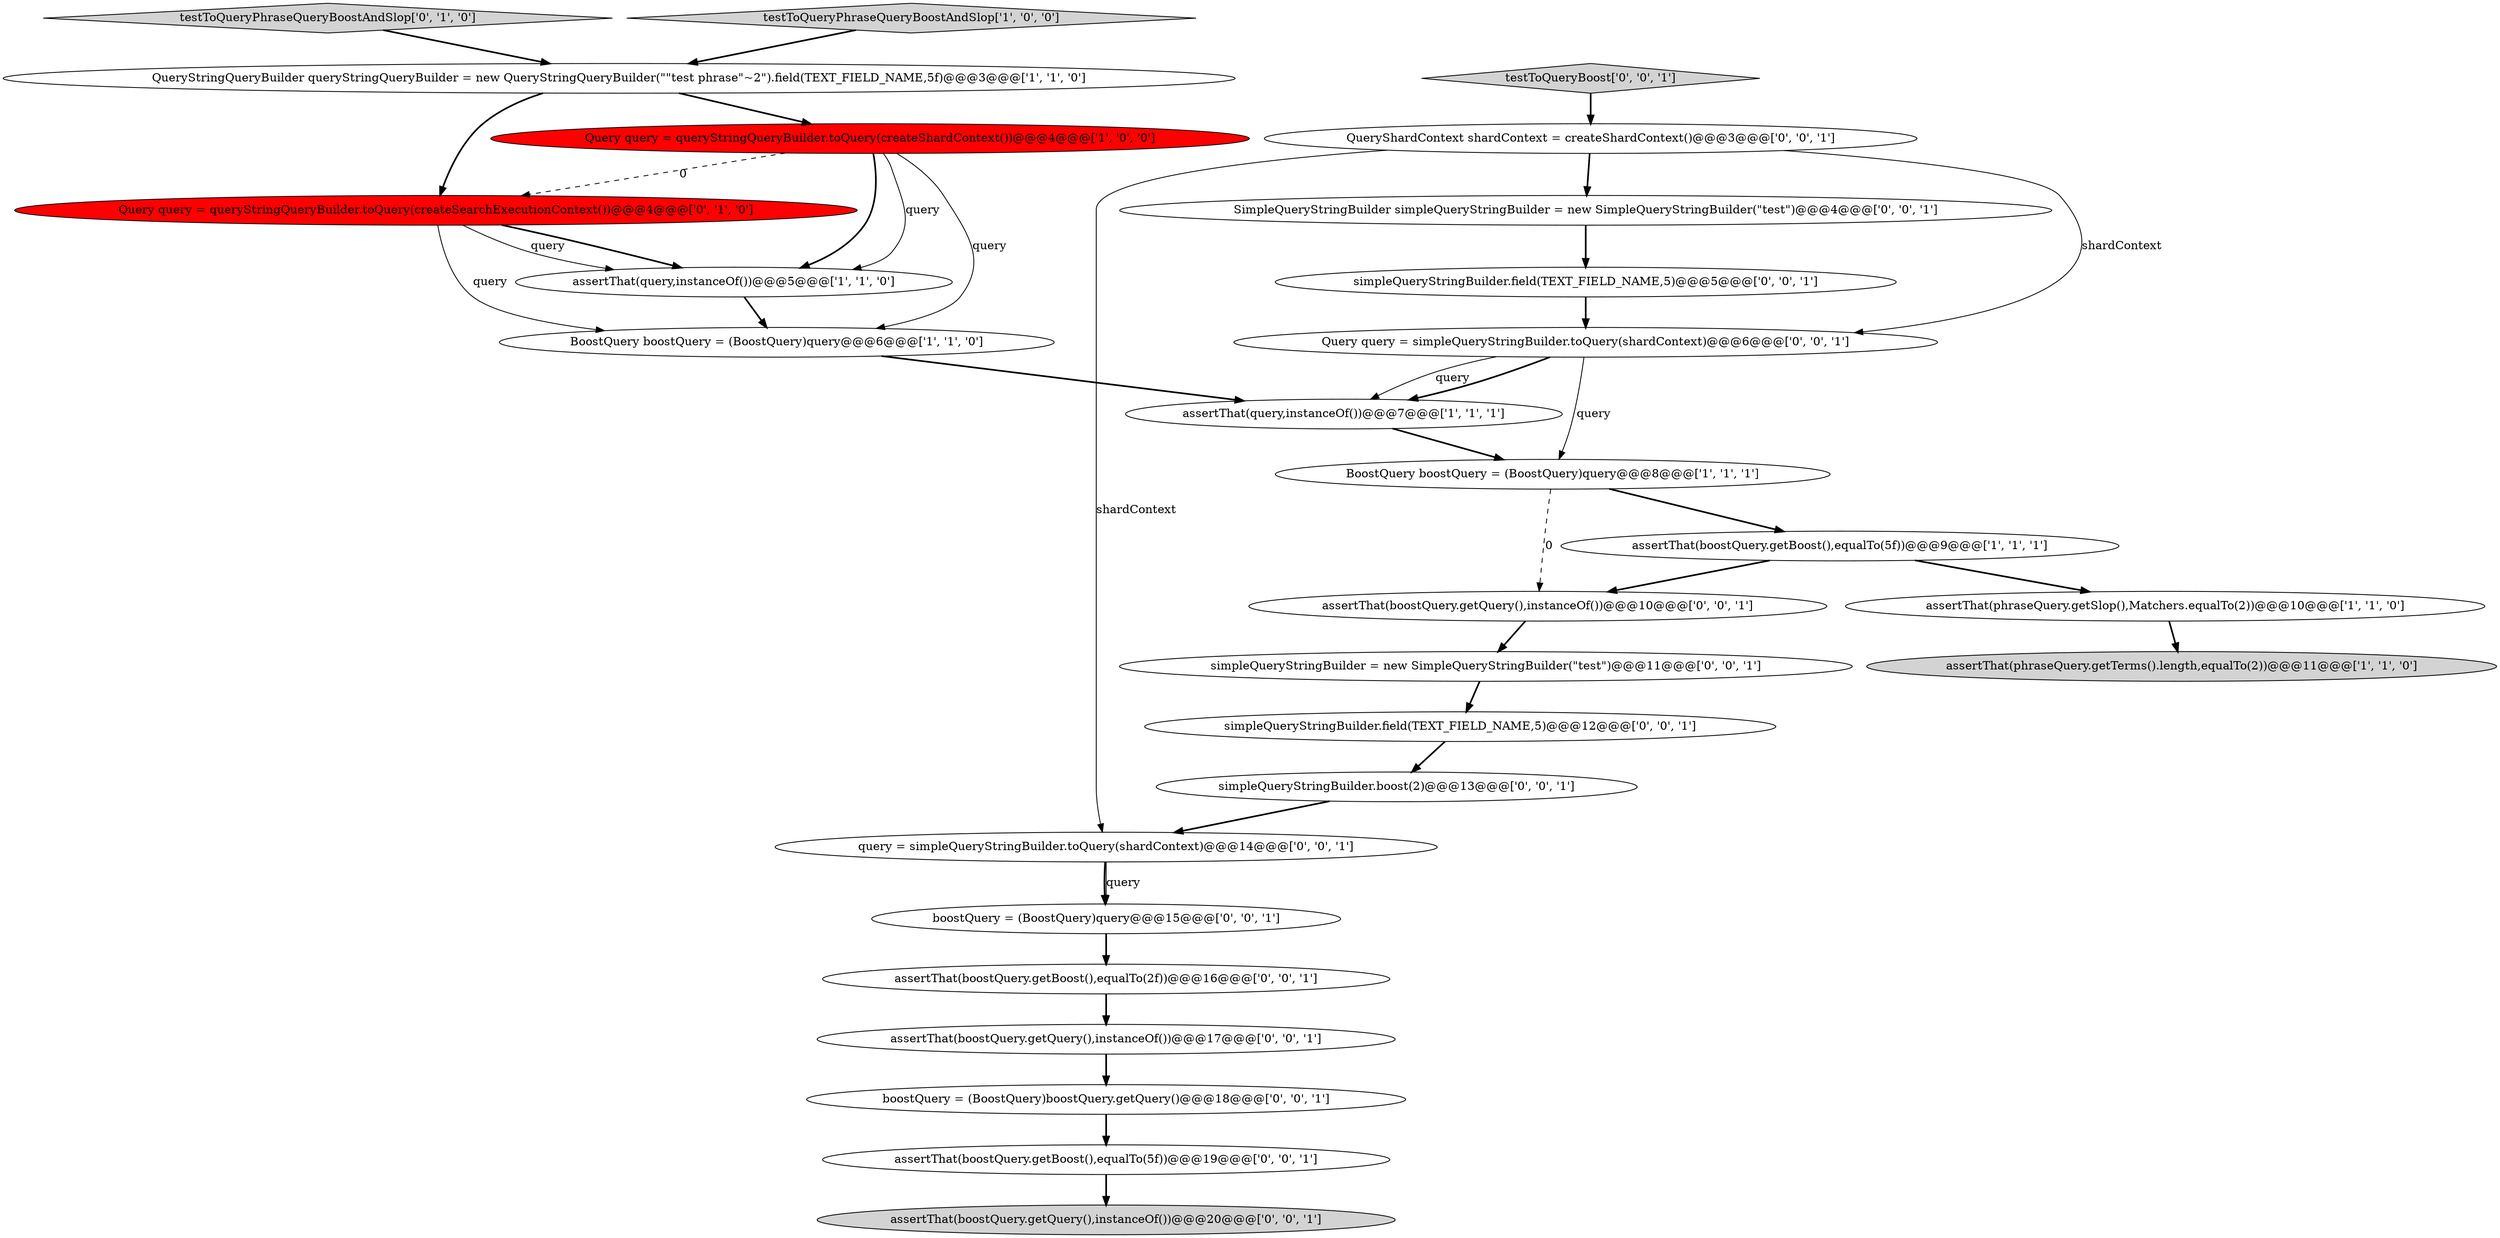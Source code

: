 digraph {
5 [style = filled, label = "Query query = queryStringQueryBuilder.toQuery(createShardContext())@@@4@@@['1', '0', '0']", fillcolor = red, shape = ellipse image = "AAA1AAABBB1BBB"];
2 [style = filled, label = "assertThat(boostQuery.getBoost(),equalTo(5f))@@@9@@@['1', '1', '1']", fillcolor = white, shape = ellipse image = "AAA0AAABBB1BBB"];
21 [style = filled, label = "assertThat(boostQuery.getQuery(),instanceOf())@@@10@@@['0', '0', '1']", fillcolor = white, shape = ellipse image = "AAA0AAABBB3BBB"];
13 [style = filled, label = "assertThat(boostQuery.getBoost(),equalTo(2f))@@@16@@@['0', '0', '1']", fillcolor = white, shape = ellipse image = "AAA0AAABBB3BBB"];
11 [style = filled, label = "testToQueryPhraseQueryBoostAndSlop['0', '1', '0']", fillcolor = lightgray, shape = diamond image = "AAA0AAABBB2BBB"];
6 [style = filled, label = "testToQueryPhraseQueryBoostAndSlop['1', '0', '0']", fillcolor = lightgray, shape = diamond image = "AAA0AAABBB1BBB"];
27 [style = filled, label = "query = simpleQueryStringBuilder.toQuery(shardContext)@@@14@@@['0', '0', '1']", fillcolor = white, shape = ellipse image = "AAA0AAABBB3BBB"];
14 [style = filled, label = "simpleQueryStringBuilder.field(TEXT_FIELD_NAME,5)@@@5@@@['0', '0', '1']", fillcolor = white, shape = ellipse image = "AAA0AAABBB3BBB"];
3 [style = filled, label = "assertThat(phraseQuery.getSlop(),Matchers.equalTo(2))@@@10@@@['1', '1', '0']", fillcolor = white, shape = ellipse image = "AAA0AAABBB1BBB"];
19 [style = filled, label = "assertThat(boostQuery.getQuery(),instanceOf())@@@17@@@['0', '0', '1']", fillcolor = white, shape = ellipse image = "AAA0AAABBB3BBB"];
12 [style = filled, label = "simpleQueryStringBuilder = new SimpleQueryStringBuilder(\"test\")@@@11@@@['0', '0', '1']", fillcolor = white, shape = ellipse image = "AAA0AAABBB3BBB"];
4 [style = filled, label = "assertThat(query,instanceOf())@@@5@@@['1', '1', '0']", fillcolor = white, shape = ellipse image = "AAA0AAABBB1BBB"];
25 [style = filled, label = "assertThat(boostQuery.getBoost(),equalTo(5f))@@@19@@@['0', '0', '1']", fillcolor = white, shape = ellipse image = "AAA0AAABBB3BBB"];
10 [style = filled, label = "Query query = queryStringQueryBuilder.toQuery(createSearchExecutionContext())@@@4@@@['0', '1', '0']", fillcolor = red, shape = ellipse image = "AAA1AAABBB2BBB"];
9 [style = filled, label = "assertThat(query,instanceOf())@@@7@@@['1', '1', '1']", fillcolor = white, shape = ellipse image = "AAA0AAABBB1BBB"];
16 [style = filled, label = "boostQuery = (BoostQuery)query@@@15@@@['0', '0', '1']", fillcolor = white, shape = ellipse image = "AAA0AAABBB3BBB"];
8 [style = filled, label = "BoostQuery boostQuery = (BoostQuery)query@@@6@@@['1', '1', '0']", fillcolor = white, shape = ellipse image = "AAA0AAABBB1BBB"];
22 [style = filled, label = "testToQueryBoost['0', '0', '1']", fillcolor = lightgray, shape = diamond image = "AAA0AAABBB3BBB"];
26 [style = filled, label = "SimpleQueryStringBuilder simpleQueryStringBuilder = new SimpleQueryStringBuilder(\"test\")@@@4@@@['0', '0', '1']", fillcolor = white, shape = ellipse image = "AAA0AAABBB3BBB"];
24 [style = filled, label = "QueryShardContext shardContext = createShardContext()@@@3@@@['0', '0', '1']", fillcolor = white, shape = ellipse image = "AAA0AAABBB3BBB"];
23 [style = filled, label = "simpleQueryStringBuilder.field(TEXT_FIELD_NAME,5)@@@12@@@['0', '0', '1']", fillcolor = white, shape = ellipse image = "AAA0AAABBB3BBB"];
7 [style = filled, label = "QueryStringQueryBuilder queryStringQueryBuilder = new QueryStringQueryBuilder(\"\"test phrase\"~2\").field(TEXT_FIELD_NAME,5f)@@@3@@@['1', '1', '0']", fillcolor = white, shape = ellipse image = "AAA0AAABBB1BBB"];
18 [style = filled, label = "assertThat(boostQuery.getQuery(),instanceOf())@@@20@@@['0', '0', '1']", fillcolor = lightgray, shape = ellipse image = "AAA0AAABBB3BBB"];
0 [style = filled, label = "BoostQuery boostQuery = (BoostQuery)query@@@8@@@['1', '1', '1']", fillcolor = white, shape = ellipse image = "AAA0AAABBB1BBB"];
20 [style = filled, label = "boostQuery = (BoostQuery)boostQuery.getQuery()@@@18@@@['0', '0', '1']", fillcolor = white, shape = ellipse image = "AAA0AAABBB3BBB"];
1 [style = filled, label = "assertThat(phraseQuery.getTerms().length,equalTo(2))@@@11@@@['1', '1', '0']", fillcolor = lightgray, shape = ellipse image = "AAA0AAABBB1BBB"];
17 [style = filled, label = "simpleQueryStringBuilder.boost(2)@@@13@@@['0', '0', '1']", fillcolor = white, shape = ellipse image = "AAA0AAABBB3BBB"];
15 [style = filled, label = "Query query = simpleQueryStringBuilder.toQuery(shardContext)@@@6@@@['0', '0', '1']", fillcolor = white, shape = ellipse image = "AAA0AAABBB3BBB"];
16->13 [style = bold, label=""];
9->0 [style = bold, label=""];
3->1 [style = bold, label=""];
7->10 [style = bold, label=""];
24->27 [style = solid, label="shardContext"];
19->20 [style = bold, label=""];
2->3 [style = bold, label=""];
0->2 [style = bold, label=""];
25->18 [style = bold, label=""];
26->14 [style = bold, label=""];
5->4 [style = solid, label="query"];
27->16 [style = bold, label=""];
20->25 [style = bold, label=""];
21->12 [style = bold, label=""];
15->0 [style = solid, label="query"];
24->26 [style = bold, label=""];
7->5 [style = bold, label=""];
13->19 [style = bold, label=""];
15->9 [style = solid, label="query"];
5->10 [style = dashed, label="0"];
15->9 [style = bold, label=""];
2->21 [style = bold, label=""];
0->21 [style = dashed, label="0"];
5->4 [style = bold, label=""];
24->15 [style = solid, label="shardContext"];
8->9 [style = bold, label=""];
10->4 [style = bold, label=""];
5->8 [style = solid, label="query"];
4->8 [style = bold, label=""];
23->17 [style = bold, label=""];
14->15 [style = bold, label=""];
12->23 [style = bold, label=""];
10->8 [style = solid, label="query"];
22->24 [style = bold, label=""];
17->27 [style = bold, label=""];
6->7 [style = bold, label=""];
10->4 [style = solid, label="query"];
11->7 [style = bold, label=""];
27->16 [style = solid, label="query"];
}
